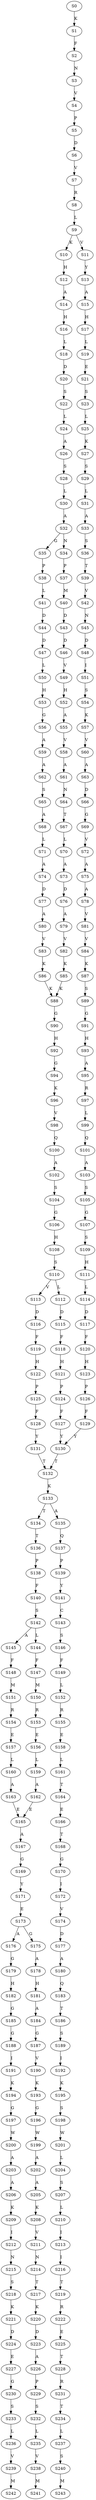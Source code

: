 strict digraph  {
	S0 -> S1 [ label = K ];
	S1 -> S2 [ label = F ];
	S2 -> S3 [ label = N ];
	S3 -> S4 [ label = V ];
	S4 -> S5 [ label = P ];
	S5 -> S6 [ label = D ];
	S6 -> S7 [ label = V ];
	S7 -> S8 [ label = R ];
	S8 -> S9 [ label = L ];
	S9 -> S10 [ label = K ];
	S9 -> S11 [ label = V ];
	S10 -> S12 [ label = H ];
	S11 -> S13 [ label = Y ];
	S12 -> S14 [ label = A ];
	S13 -> S15 [ label = A ];
	S14 -> S16 [ label = H ];
	S15 -> S17 [ label = H ];
	S16 -> S18 [ label = L ];
	S17 -> S19 [ label = L ];
	S18 -> S20 [ label = D ];
	S19 -> S21 [ label = E ];
	S20 -> S22 [ label = S ];
	S21 -> S23 [ label = S ];
	S22 -> S24 [ label = L ];
	S23 -> S25 [ label = L ];
	S24 -> S26 [ label = A ];
	S25 -> S27 [ label = K ];
	S26 -> S28 [ label = S ];
	S27 -> S29 [ label = S ];
	S28 -> S30 [ label = L ];
	S29 -> S31 [ label = L ];
	S30 -> S32 [ label = A ];
	S31 -> S33 [ label = A ];
	S32 -> S34 [ label = N ];
	S32 -> S35 [ label = G ];
	S33 -> S36 [ label = S ];
	S34 -> S37 [ label = P ];
	S35 -> S38 [ label = P ];
	S36 -> S39 [ label = T ];
	S37 -> S40 [ label = M ];
	S38 -> S41 [ label = L ];
	S39 -> S42 [ label = V ];
	S40 -> S43 [ label = D ];
	S41 -> S44 [ label = D ];
	S42 -> S45 [ label = N ];
	S43 -> S46 [ label = D ];
	S44 -> S47 [ label = D ];
	S45 -> S48 [ label = D ];
	S46 -> S49 [ label = V ];
	S47 -> S50 [ label = L ];
	S48 -> S51 [ label = I ];
	S49 -> S52 [ label = H ];
	S50 -> S53 [ label = H ];
	S51 -> S54 [ label = S ];
	S52 -> S55 [ label = A ];
	S53 -> S56 [ label = G ];
	S54 -> S57 [ label = K ];
	S55 -> S58 [ label = V ];
	S56 -> S59 [ label = A ];
	S57 -> S60 [ label = V ];
	S58 -> S61 [ label = A ];
	S59 -> S62 [ label = A ];
	S60 -> S63 [ label = A ];
	S61 -> S64 [ label = N ];
	S62 -> S65 [ label = S ];
	S63 -> S66 [ label = D ];
	S64 -> S67 [ label = T ];
	S65 -> S68 [ label = A ];
	S66 -> S69 [ label = G ];
	S67 -> S70 [ label = L ];
	S68 -> S71 [ label = L ];
	S69 -> S72 [ label = V ];
	S70 -> S73 [ label = A ];
	S71 -> S74 [ label = A ];
	S72 -> S75 [ label = A ];
	S73 -> S76 [ label = D ];
	S74 -> S77 [ label = D ];
	S75 -> S78 [ label = A ];
	S76 -> S79 [ label = A ];
	S77 -> S80 [ label = A ];
	S78 -> S81 [ label = V ];
	S79 -> S82 [ label = V ];
	S80 -> S83 [ label = V ];
	S81 -> S84 [ label = V ];
	S82 -> S85 [ label = K ];
	S83 -> S86 [ label = K ];
	S84 -> S87 [ label = K ];
	S85 -> S88 [ label = K ];
	S86 -> S88 [ label = K ];
	S87 -> S89 [ label = S ];
	S88 -> S90 [ label = G ];
	S89 -> S91 [ label = G ];
	S90 -> S92 [ label = H ];
	S91 -> S93 [ label = H ];
	S92 -> S94 [ label = G ];
	S93 -> S95 [ label = A ];
	S94 -> S96 [ label = K ];
	S95 -> S97 [ label = R ];
	S96 -> S98 [ label = V ];
	S97 -> S99 [ label = L ];
	S98 -> S100 [ label = Q ];
	S99 -> S101 [ label = Q ];
	S100 -> S102 [ label = A ];
	S101 -> S103 [ label = A ];
	S102 -> S104 [ label = S ];
	S103 -> S105 [ label = S ];
	S104 -> S106 [ label = G ];
	S105 -> S107 [ label = G ];
	S106 -> S108 [ label = H ];
	S107 -> S109 [ label = S ];
	S108 -> S110 [ label = S ];
	S109 -> S111 [ label = H ];
	S110 -> S112 [ label = L ];
	S110 -> S113 [ label = V ];
	S111 -> S114 [ label = L ];
	S112 -> S115 [ label = D ];
	S113 -> S116 [ label = D ];
	S114 -> S117 [ label = D ];
	S115 -> S118 [ label = F ];
	S116 -> S119 [ label = F ];
	S117 -> S120 [ label = F ];
	S118 -> S121 [ label = H ];
	S119 -> S122 [ label = H ];
	S120 -> S123 [ label = H ];
	S121 -> S124 [ label = P ];
	S122 -> S125 [ label = P ];
	S123 -> S126 [ label = P ];
	S124 -> S127 [ label = F ];
	S125 -> S128 [ label = F ];
	S126 -> S129 [ label = F ];
	S127 -> S130 [ label = Y ];
	S128 -> S131 [ label = Y ];
	S129 -> S130 [ label = Y ];
	S130 -> S132 [ label = T ];
	S131 -> S132 [ label = T ];
	S132 -> S133 [ label = K ];
	S133 -> S134 [ label = T ];
	S133 -> S135 [ label = A ];
	S134 -> S136 [ label = T ];
	S135 -> S137 [ label = Q ];
	S136 -> S138 [ label = P ];
	S137 -> S139 [ label = P ];
	S138 -> S140 [ label = F ];
	S139 -> S141 [ label = Y ];
	S140 -> S142 [ label = S ];
	S141 -> S143 [ label = C ];
	S142 -> S144 [ label = L ];
	S142 -> S145 [ label = A ];
	S143 -> S146 [ label = S ];
	S144 -> S147 [ label = F ];
	S145 -> S148 [ label = F ];
	S146 -> S149 [ label = F ];
	S147 -> S150 [ label = M ];
	S148 -> S151 [ label = M ];
	S149 -> S152 [ label = L ];
	S150 -> S153 [ label = R ];
	S151 -> S154 [ label = R ];
	S152 -> S155 [ label = R ];
	S153 -> S156 [ label = E ];
	S154 -> S157 [ label = E ];
	S155 -> S158 [ label = E ];
	S156 -> S159 [ label = L ];
	S157 -> S160 [ label = L ];
	S158 -> S161 [ label = L ];
	S159 -> S162 [ label = A ];
	S160 -> S163 [ label = A ];
	S161 -> S164 [ label = T ];
	S162 -> S165 [ label = E ];
	S163 -> S165 [ label = E ];
	S164 -> S166 [ label = E ];
	S165 -> S167 [ label = A ];
	S166 -> S168 [ label = T ];
	S167 -> S169 [ label = G ];
	S168 -> S170 [ label = G ];
	S169 -> S171 [ label = Y ];
	S170 -> S172 [ label = I ];
	S171 -> S173 [ label = E ];
	S172 -> S174 [ label = V ];
	S173 -> S175 [ label = G ];
	S173 -> S176 [ label = A ];
	S174 -> S177 [ label = D ];
	S175 -> S178 [ label = A ];
	S176 -> S179 [ label = G ];
	S177 -> S180 [ label = A ];
	S178 -> S181 [ label = H ];
	S179 -> S182 [ label = H ];
	S180 -> S183 [ label = Q ];
	S181 -> S184 [ label = A ];
	S182 -> S185 [ label = G ];
	S183 -> S186 [ label = T ];
	S184 -> S187 [ label = G ];
	S185 -> S188 [ label = G ];
	S186 -> S189 [ label = S ];
	S187 -> S190 [ label = V ];
	S188 -> S191 [ label = I ];
	S189 -> S192 [ label = I ];
	S190 -> S193 [ label = K ];
	S191 -> S194 [ label = K ];
	S192 -> S195 [ label = K ];
	S193 -> S196 [ label = G ];
	S194 -> S197 [ label = G ];
	S195 -> S198 [ label = S ];
	S196 -> S199 [ label = W ];
	S197 -> S200 [ label = W ];
	S198 -> S201 [ label = W ];
	S199 -> S202 [ label = A ];
	S200 -> S203 [ label = A ];
	S201 -> S204 [ label = L ];
	S202 -> S205 [ label = A ];
	S203 -> S206 [ label = A ];
	S204 -> S207 [ label = S ];
	S205 -> S208 [ label = K ];
	S206 -> S209 [ label = K ];
	S207 -> S210 [ label = L ];
	S208 -> S211 [ label = V ];
	S209 -> S212 [ label = I ];
	S210 -> S213 [ label = I ];
	S211 -> S214 [ label = N ];
	S212 -> S215 [ label = N ];
	S213 -> S216 [ label = I ];
	S214 -> S217 [ label = T ];
	S215 -> S218 [ label = S ];
	S216 -> S219 [ label = T ];
	S217 -> S220 [ label = K ];
	S218 -> S221 [ label = K ];
	S219 -> S222 [ label = R ];
	S220 -> S223 [ label = D ];
	S221 -> S224 [ label = D ];
	S222 -> S225 [ label = E ];
	S223 -> S226 [ label = A ];
	S224 -> S227 [ label = E ];
	S225 -> S228 [ label = T ];
	S226 -> S229 [ label = P ];
	S227 -> S230 [ label = G ];
	S228 -> S231 [ label = R ];
	S229 -> S232 [ label = S ];
	S230 -> S233 [ label = S ];
	S231 -> S234 [ label = T ];
	S232 -> S235 [ label = L ];
	S233 -> S236 [ label = L ];
	S234 -> S237 [ label = L ];
	S235 -> S238 [ label = V ];
	S236 -> S239 [ label = V ];
	S237 -> S240 [ label = S ];
	S238 -> S241 [ label = M ];
	S239 -> S242 [ label = M ];
	S240 -> S243 [ label = M ];
}
